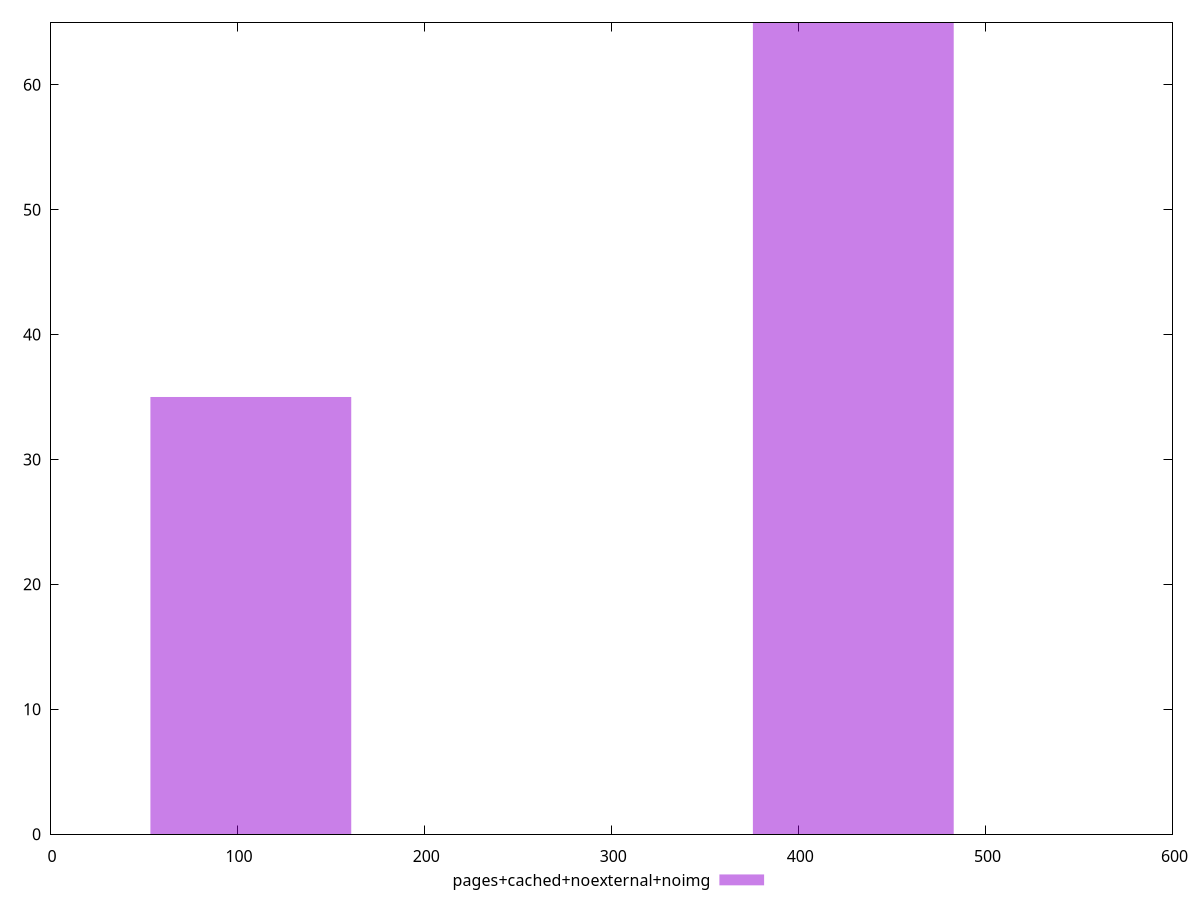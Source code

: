 $_pagesCachedNoexternalNoimg <<EOF
107.34511213521918 35
429.3804485408767 65
EOF
set key outside below
set terminal pngcairo
set output "report_00006_2020-11-02T20-21-41.718Z/render-blocking-resources/pages+cached+noexternal+noimg//raw_hist.png"
set yrange [0:65]
set boxwidth 107.34511213521918
set style fill transparent solid 0.5 noborder
plot $_pagesCachedNoexternalNoimg title "pages+cached+noexternal+noimg" with boxes ,